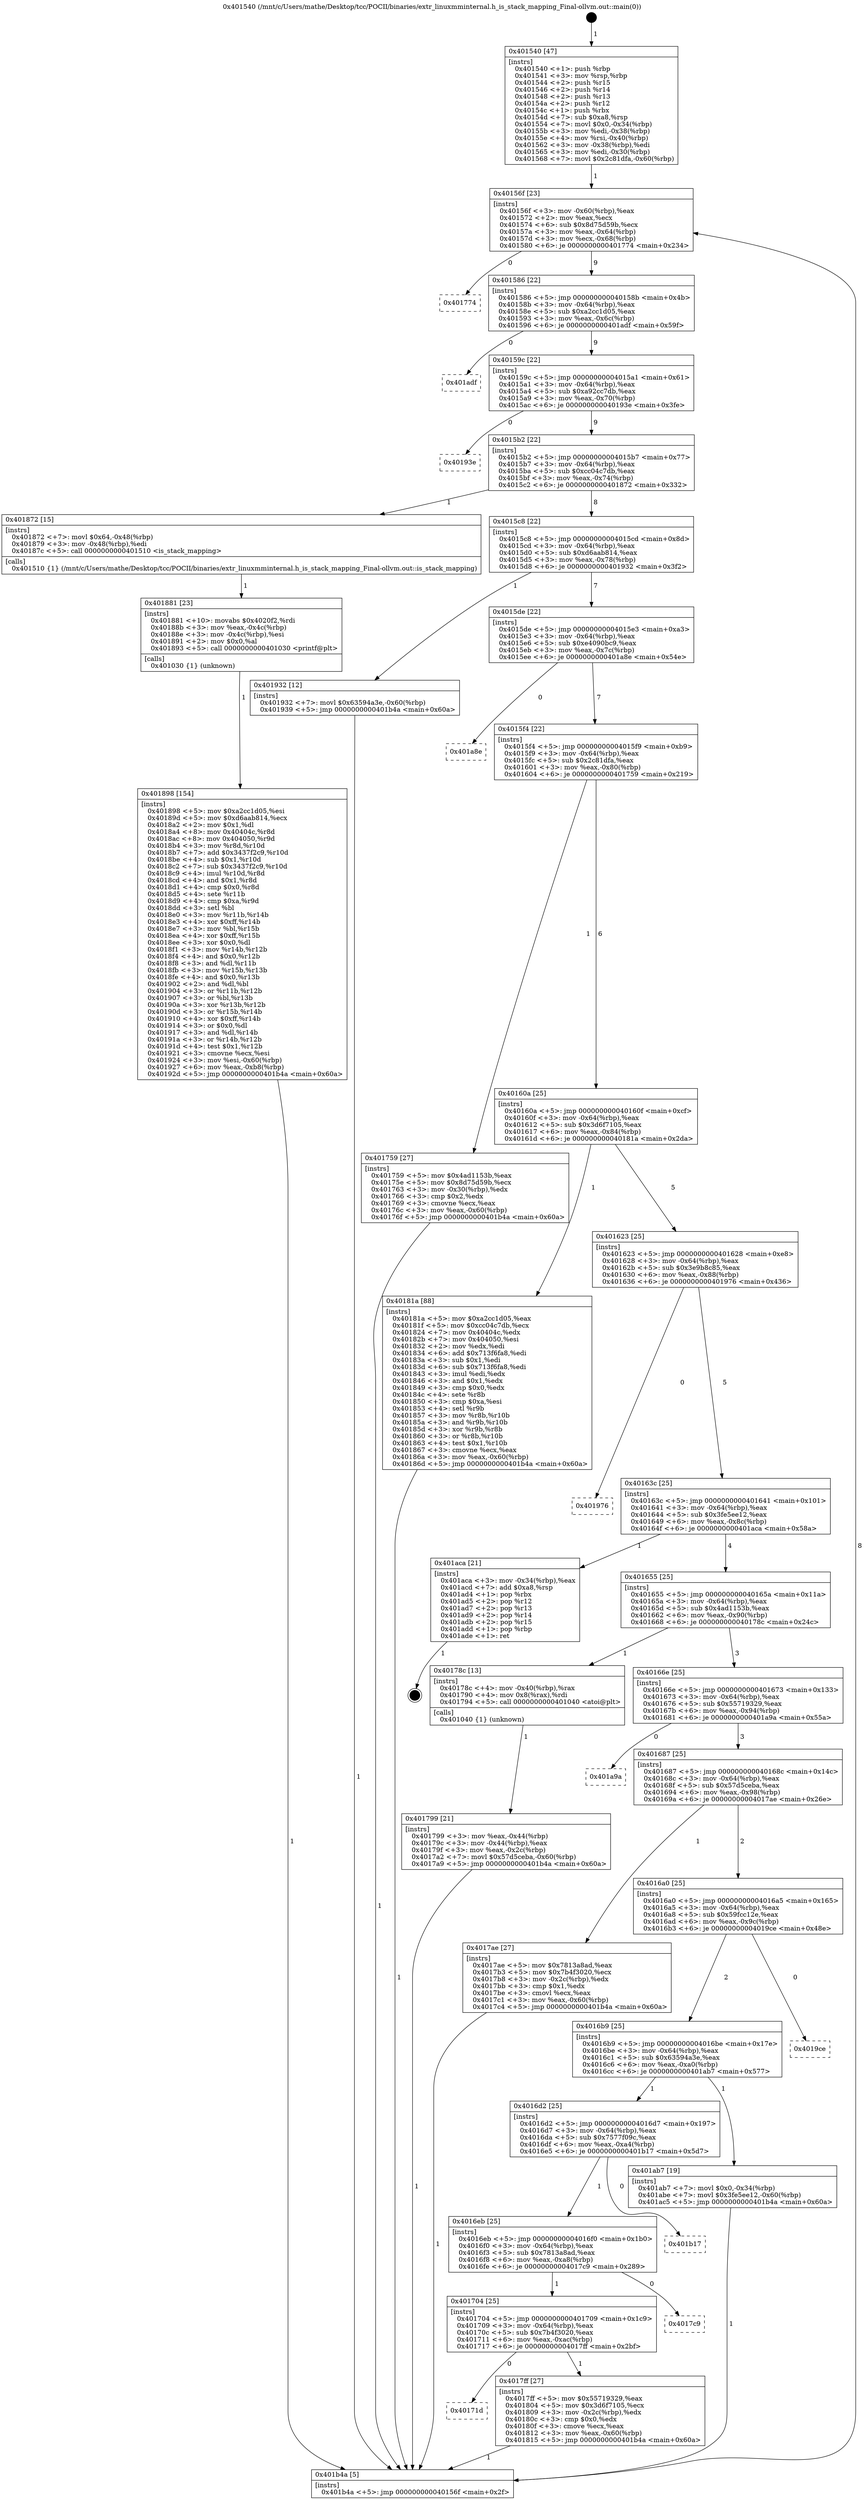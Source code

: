 digraph "0x401540" {
  label = "0x401540 (/mnt/c/Users/mathe/Desktop/tcc/POCII/binaries/extr_linuxmminternal.h_is_stack_mapping_Final-ollvm.out::main(0))"
  labelloc = "t"
  node[shape=record]

  Entry [label="",width=0.3,height=0.3,shape=circle,fillcolor=black,style=filled]
  "0x40156f" [label="{
     0x40156f [23]\l
     | [instrs]\l
     &nbsp;&nbsp;0x40156f \<+3\>: mov -0x60(%rbp),%eax\l
     &nbsp;&nbsp;0x401572 \<+2\>: mov %eax,%ecx\l
     &nbsp;&nbsp;0x401574 \<+6\>: sub $0x8d75d59b,%ecx\l
     &nbsp;&nbsp;0x40157a \<+3\>: mov %eax,-0x64(%rbp)\l
     &nbsp;&nbsp;0x40157d \<+3\>: mov %ecx,-0x68(%rbp)\l
     &nbsp;&nbsp;0x401580 \<+6\>: je 0000000000401774 \<main+0x234\>\l
  }"]
  "0x401774" [label="{
     0x401774\l
  }", style=dashed]
  "0x401586" [label="{
     0x401586 [22]\l
     | [instrs]\l
     &nbsp;&nbsp;0x401586 \<+5\>: jmp 000000000040158b \<main+0x4b\>\l
     &nbsp;&nbsp;0x40158b \<+3\>: mov -0x64(%rbp),%eax\l
     &nbsp;&nbsp;0x40158e \<+5\>: sub $0xa2cc1d05,%eax\l
     &nbsp;&nbsp;0x401593 \<+3\>: mov %eax,-0x6c(%rbp)\l
     &nbsp;&nbsp;0x401596 \<+6\>: je 0000000000401adf \<main+0x59f\>\l
  }"]
  Exit [label="",width=0.3,height=0.3,shape=circle,fillcolor=black,style=filled,peripheries=2]
  "0x401adf" [label="{
     0x401adf\l
  }", style=dashed]
  "0x40159c" [label="{
     0x40159c [22]\l
     | [instrs]\l
     &nbsp;&nbsp;0x40159c \<+5\>: jmp 00000000004015a1 \<main+0x61\>\l
     &nbsp;&nbsp;0x4015a1 \<+3\>: mov -0x64(%rbp),%eax\l
     &nbsp;&nbsp;0x4015a4 \<+5\>: sub $0xa92cc7db,%eax\l
     &nbsp;&nbsp;0x4015a9 \<+3\>: mov %eax,-0x70(%rbp)\l
     &nbsp;&nbsp;0x4015ac \<+6\>: je 000000000040193e \<main+0x3fe\>\l
  }"]
  "0x401898" [label="{
     0x401898 [154]\l
     | [instrs]\l
     &nbsp;&nbsp;0x401898 \<+5\>: mov $0xa2cc1d05,%esi\l
     &nbsp;&nbsp;0x40189d \<+5\>: mov $0xd6aab814,%ecx\l
     &nbsp;&nbsp;0x4018a2 \<+2\>: mov $0x1,%dl\l
     &nbsp;&nbsp;0x4018a4 \<+8\>: mov 0x40404c,%r8d\l
     &nbsp;&nbsp;0x4018ac \<+8\>: mov 0x404050,%r9d\l
     &nbsp;&nbsp;0x4018b4 \<+3\>: mov %r8d,%r10d\l
     &nbsp;&nbsp;0x4018b7 \<+7\>: add $0x3437f2c9,%r10d\l
     &nbsp;&nbsp;0x4018be \<+4\>: sub $0x1,%r10d\l
     &nbsp;&nbsp;0x4018c2 \<+7\>: sub $0x3437f2c9,%r10d\l
     &nbsp;&nbsp;0x4018c9 \<+4\>: imul %r10d,%r8d\l
     &nbsp;&nbsp;0x4018cd \<+4\>: and $0x1,%r8d\l
     &nbsp;&nbsp;0x4018d1 \<+4\>: cmp $0x0,%r8d\l
     &nbsp;&nbsp;0x4018d5 \<+4\>: sete %r11b\l
     &nbsp;&nbsp;0x4018d9 \<+4\>: cmp $0xa,%r9d\l
     &nbsp;&nbsp;0x4018dd \<+3\>: setl %bl\l
     &nbsp;&nbsp;0x4018e0 \<+3\>: mov %r11b,%r14b\l
     &nbsp;&nbsp;0x4018e3 \<+4\>: xor $0xff,%r14b\l
     &nbsp;&nbsp;0x4018e7 \<+3\>: mov %bl,%r15b\l
     &nbsp;&nbsp;0x4018ea \<+4\>: xor $0xff,%r15b\l
     &nbsp;&nbsp;0x4018ee \<+3\>: xor $0x0,%dl\l
     &nbsp;&nbsp;0x4018f1 \<+3\>: mov %r14b,%r12b\l
     &nbsp;&nbsp;0x4018f4 \<+4\>: and $0x0,%r12b\l
     &nbsp;&nbsp;0x4018f8 \<+3\>: and %dl,%r11b\l
     &nbsp;&nbsp;0x4018fb \<+3\>: mov %r15b,%r13b\l
     &nbsp;&nbsp;0x4018fe \<+4\>: and $0x0,%r13b\l
     &nbsp;&nbsp;0x401902 \<+2\>: and %dl,%bl\l
     &nbsp;&nbsp;0x401904 \<+3\>: or %r11b,%r12b\l
     &nbsp;&nbsp;0x401907 \<+3\>: or %bl,%r13b\l
     &nbsp;&nbsp;0x40190a \<+3\>: xor %r13b,%r12b\l
     &nbsp;&nbsp;0x40190d \<+3\>: or %r15b,%r14b\l
     &nbsp;&nbsp;0x401910 \<+4\>: xor $0xff,%r14b\l
     &nbsp;&nbsp;0x401914 \<+3\>: or $0x0,%dl\l
     &nbsp;&nbsp;0x401917 \<+3\>: and %dl,%r14b\l
     &nbsp;&nbsp;0x40191a \<+3\>: or %r14b,%r12b\l
     &nbsp;&nbsp;0x40191d \<+4\>: test $0x1,%r12b\l
     &nbsp;&nbsp;0x401921 \<+3\>: cmovne %ecx,%esi\l
     &nbsp;&nbsp;0x401924 \<+3\>: mov %esi,-0x60(%rbp)\l
     &nbsp;&nbsp;0x401927 \<+6\>: mov %eax,-0xb8(%rbp)\l
     &nbsp;&nbsp;0x40192d \<+5\>: jmp 0000000000401b4a \<main+0x60a\>\l
  }"]
  "0x40193e" [label="{
     0x40193e\l
  }", style=dashed]
  "0x4015b2" [label="{
     0x4015b2 [22]\l
     | [instrs]\l
     &nbsp;&nbsp;0x4015b2 \<+5\>: jmp 00000000004015b7 \<main+0x77\>\l
     &nbsp;&nbsp;0x4015b7 \<+3\>: mov -0x64(%rbp),%eax\l
     &nbsp;&nbsp;0x4015ba \<+5\>: sub $0xcc04c7db,%eax\l
     &nbsp;&nbsp;0x4015bf \<+3\>: mov %eax,-0x74(%rbp)\l
     &nbsp;&nbsp;0x4015c2 \<+6\>: je 0000000000401872 \<main+0x332\>\l
  }"]
  "0x401881" [label="{
     0x401881 [23]\l
     | [instrs]\l
     &nbsp;&nbsp;0x401881 \<+10\>: movabs $0x4020f2,%rdi\l
     &nbsp;&nbsp;0x40188b \<+3\>: mov %eax,-0x4c(%rbp)\l
     &nbsp;&nbsp;0x40188e \<+3\>: mov -0x4c(%rbp),%esi\l
     &nbsp;&nbsp;0x401891 \<+2\>: mov $0x0,%al\l
     &nbsp;&nbsp;0x401893 \<+5\>: call 0000000000401030 \<printf@plt\>\l
     | [calls]\l
     &nbsp;&nbsp;0x401030 \{1\} (unknown)\l
  }"]
  "0x401872" [label="{
     0x401872 [15]\l
     | [instrs]\l
     &nbsp;&nbsp;0x401872 \<+7\>: movl $0x64,-0x48(%rbp)\l
     &nbsp;&nbsp;0x401879 \<+3\>: mov -0x48(%rbp),%edi\l
     &nbsp;&nbsp;0x40187c \<+5\>: call 0000000000401510 \<is_stack_mapping\>\l
     | [calls]\l
     &nbsp;&nbsp;0x401510 \{1\} (/mnt/c/Users/mathe/Desktop/tcc/POCII/binaries/extr_linuxmminternal.h_is_stack_mapping_Final-ollvm.out::is_stack_mapping)\l
  }"]
  "0x4015c8" [label="{
     0x4015c8 [22]\l
     | [instrs]\l
     &nbsp;&nbsp;0x4015c8 \<+5\>: jmp 00000000004015cd \<main+0x8d\>\l
     &nbsp;&nbsp;0x4015cd \<+3\>: mov -0x64(%rbp),%eax\l
     &nbsp;&nbsp;0x4015d0 \<+5\>: sub $0xd6aab814,%eax\l
     &nbsp;&nbsp;0x4015d5 \<+3\>: mov %eax,-0x78(%rbp)\l
     &nbsp;&nbsp;0x4015d8 \<+6\>: je 0000000000401932 \<main+0x3f2\>\l
  }"]
  "0x40171d" [label="{
     0x40171d\l
  }", style=dashed]
  "0x401932" [label="{
     0x401932 [12]\l
     | [instrs]\l
     &nbsp;&nbsp;0x401932 \<+7\>: movl $0x63594a3e,-0x60(%rbp)\l
     &nbsp;&nbsp;0x401939 \<+5\>: jmp 0000000000401b4a \<main+0x60a\>\l
  }"]
  "0x4015de" [label="{
     0x4015de [22]\l
     | [instrs]\l
     &nbsp;&nbsp;0x4015de \<+5\>: jmp 00000000004015e3 \<main+0xa3\>\l
     &nbsp;&nbsp;0x4015e3 \<+3\>: mov -0x64(%rbp),%eax\l
     &nbsp;&nbsp;0x4015e6 \<+5\>: sub $0xe4090bc9,%eax\l
     &nbsp;&nbsp;0x4015eb \<+3\>: mov %eax,-0x7c(%rbp)\l
     &nbsp;&nbsp;0x4015ee \<+6\>: je 0000000000401a8e \<main+0x54e\>\l
  }"]
  "0x4017ff" [label="{
     0x4017ff [27]\l
     | [instrs]\l
     &nbsp;&nbsp;0x4017ff \<+5\>: mov $0x55719329,%eax\l
     &nbsp;&nbsp;0x401804 \<+5\>: mov $0x3d6f7105,%ecx\l
     &nbsp;&nbsp;0x401809 \<+3\>: mov -0x2c(%rbp),%edx\l
     &nbsp;&nbsp;0x40180c \<+3\>: cmp $0x0,%edx\l
     &nbsp;&nbsp;0x40180f \<+3\>: cmove %ecx,%eax\l
     &nbsp;&nbsp;0x401812 \<+3\>: mov %eax,-0x60(%rbp)\l
     &nbsp;&nbsp;0x401815 \<+5\>: jmp 0000000000401b4a \<main+0x60a\>\l
  }"]
  "0x401a8e" [label="{
     0x401a8e\l
  }", style=dashed]
  "0x4015f4" [label="{
     0x4015f4 [22]\l
     | [instrs]\l
     &nbsp;&nbsp;0x4015f4 \<+5\>: jmp 00000000004015f9 \<main+0xb9\>\l
     &nbsp;&nbsp;0x4015f9 \<+3\>: mov -0x64(%rbp),%eax\l
     &nbsp;&nbsp;0x4015fc \<+5\>: sub $0x2c81dfa,%eax\l
     &nbsp;&nbsp;0x401601 \<+3\>: mov %eax,-0x80(%rbp)\l
     &nbsp;&nbsp;0x401604 \<+6\>: je 0000000000401759 \<main+0x219\>\l
  }"]
  "0x401704" [label="{
     0x401704 [25]\l
     | [instrs]\l
     &nbsp;&nbsp;0x401704 \<+5\>: jmp 0000000000401709 \<main+0x1c9\>\l
     &nbsp;&nbsp;0x401709 \<+3\>: mov -0x64(%rbp),%eax\l
     &nbsp;&nbsp;0x40170c \<+5\>: sub $0x7b4f3020,%eax\l
     &nbsp;&nbsp;0x401711 \<+6\>: mov %eax,-0xac(%rbp)\l
     &nbsp;&nbsp;0x401717 \<+6\>: je 00000000004017ff \<main+0x2bf\>\l
  }"]
  "0x401759" [label="{
     0x401759 [27]\l
     | [instrs]\l
     &nbsp;&nbsp;0x401759 \<+5\>: mov $0x4ad1153b,%eax\l
     &nbsp;&nbsp;0x40175e \<+5\>: mov $0x8d75d59b,%ecx\l
     &nbsp;&nbsp;0x401763 \<+3\>: mov -0x30(%rbp),%edx\l
     &nbsp;&nbsp;0x401766 \<+3\>: cmp $0x2,%edx\l
     &nbsp;&nbsp;0x401769 \<+3\>: cmovne %ecx,%eax\l
     &nbsp;&nbsp;0x40176c \<+3\>: mov %eax,-0x60(%rbp)\l
     &nbsp;&nbsp;0x40176f \<+5\>: jmp 0000000000401b4a \<main+0x60a\>\l
  }"]
  "0x40160a" [label="{
     0x40160a [25]\l
     | [instrs]\l
     &nbsp;&nbsp;0x40160a \<+5\>: jmp 000000000040160f \<main+0xcf\>\l
     &nbsp;&nbsp;0x40160f \<+3\>: mov -0x64(%rbp),%eax\l
     &nbsp;&nbsp;0x401612 \<+5\>: sub $0x3d6f7105,%eax\l
     &nbsp;&nbsp;0x401617 \<+6\>: mov %eax,-0x84(%rbp)\l
     &nbsp;&nbsp;0x40161d \<+6\>: je 000000000040181a \<main+0x2da\>\l
  }"]
  "0x401b4a" [label="{
     0x401b4a [5]\l
     | [instrs]\l
     &nbsp;&nbsp;0x401b4a \<+5\>: jmp 000000000040156f \<main+0x2f\>\l
  }"]
  "0x401540" [label="{
     0x401540 [47]\l
     | [instrs]\l
     &nbsp;&nbsp;0x401540 \<+1\>: push %rbp\l
     &nbsp;&nbsp;0x401541 \<+3\>: mov %rsp,%rbp\l
     &nbsp;&nbsp;0x401544 \<+2\>: push %r15\l
     &nbsp;&nbsp;0x401546 \<+2\>: push %r14\l
     &nbsp;&nbsp;0x401548 \<+2\>: push %r13\l
     &nbsp;&nbsp;0x40154a \<+2\>: push %r12\l
     &nbsp;&nbsp;0x40154c \<+1\>: push %rbx\l
     &nbsp;&nbsp;0x40154d \<+7\>: sub $0xa8,%rsp\l
     &nbsp;&nbsp;0x401554 \<+7\>: movl $0x0,-0x34(%rbp)\l
     &nbsp;&nbsp;0x40155b \<+3\>: mov %edi,-0x38(%rbp)\l
     &nbsp;&nbsp;0x40155e \<+4\>: mov %rsi,-0x40(%rbp)\l
     &nbsp;&nbsp;0x401562 \<+3\>: mov -0x38(%rbp),%edi\l
     &nbsp;&nbsp;0x401565 \<+3\>: mov %edi,-0x30(%rbp)\l
     &nbsp;&nbsp;0x401568 \<+7\>: movl $0x2c81dfa,-0x60(%rbp)\l
  }"]
  "0x4017c9" [label="{
     0x4017c9\l
  }", style=dashed]
  "0x40181a" [label="{
     0x40181a [88]\l
     | [instrs]\l
     &nbsp;&nbsp;0x40181a \<+5\>: mov $0xa2cc1d05,%eax\l
     &nbsp;&nbsp;0x40181f \<+5\>: mov $0xcc04c7db,%ecx\l
     &nbsp;&nbsp;0x401824 \<+7\>: mov 0x40404c,%edx\l
     &nbsp;&nbsp;0x40182b \<+7\>: mov 0x404050,%esi\l
     &nbsp;&nbsp;0x401832 \<+2\>: mov %edx,%edi\l
     &nbsp;&nbsp;0x401834 \<+6\>: add $0x713f6fa8,%edi\l
     &nbsp;&nbsp;0x40183a \<+3\>: sub $0x1,%edi\l
     &nbsp;&nbsp;0x40183d \<+6\>: sub $0x713f6fa8,%edi\l
     &nbsp;&nbsp;0x401843 \<+3\>: imul %edi,%edx\l
     &nbsp;&nbsp;0x401846 \<+3\>: and $0x1,%edx\l
     &nbsp;&nbsp;0x401849 \<+3\>: cmp $0x0,%edx\l
     &nbsp;&nbsp;0x40184c \<+4\>: sete %r8b\l
     &nbsp;&nbsp;0x401850 \<+3\>: cmp $0xa,%esi\l
     &nbsp;&nbsp;0x401853 \<+4\>: setl %r9b\l
     &nbsp;&nbsp;0x401857 \<+3\>: mov %r8b,%r10b\l
     &nbsp;&nbsp;0x40185a \<+3\>: and %r9b,%r10b\l
     &nbsp;&nbsp;0x40185d \<+3\>: xor %r9b,%r8b\l
     &nbsp;&nbsp;0x401860 \<+3\>: or %r8b,%r10b\l
     &nbsp;&nbsp;0x401863 \<+4\>: test $0x1,%r10b\l
     &nbsp;&nbsp;0x401867 \<+3\>: cmovne %ecx,%eax\l
     &nbsp;&nbsp;0x40186a \<+3\>: mov %eax,-0x60(%rbp)\l
     &nbsp;&nbsp;0x40186d \<+5\>: jmp 0000000000401b4a \<main+0x60a\>\l
  }"]
  "0x401623" [label="{
     0x401623 [25]\l
     | [instrs]\l
     &nbsp;&nbsp;0x401623 \<+5\>: jmp 0000000000401628 \<main+0xe8\>\l
     &nbsp;&nbsp;0x401628 \<+3\>: mov -0x64(%rbp),%eax\l
     &nbsp;&nbsp;0x40162b \<+5\>: sub $0x3e9b8c85,%eax\l
     &nbsp;&nbsp;0x401630 \<+6\>: mov %eax,-0x88(%rbp)\l
     &nbsp;&nbsp;0x401636 \<+6\>: je 0000000000401976 \<main+0x436\>\l
  }"]
  "0x4016eb" [label="{
     0x4016eb [25]\l
     | [instrs]\l
     &nbsp;&nbsp;0x4016eb \<+5\>: jmp 00000000004016f0 \<main+0x1b0\>\l
     &nbsp;&nbsp;0x4016f0 \<+3\>: mov -0x64(%rbp),%eax\l
     &nbsp;&nbsp;0x4016f3 \<+5\>: sub $0x7813a8ad,%eax\l
     &nbsp;&nbsp;0x4016f8 \<+6\>: mov %eax,-0xa8(%rbp)\l
     &nbsp;&nbsp;0x4016fe \<+6\>: je 00000000004017c9 \<main+0x289\>\l
  }"]
  "0x401976" [label="{
     0x401976\l
  }", style=dashed]
  "0x40163c" [label="{
     0x40163c [25]\l
     | [instrs]\l
     &nbsp;&nbsp;0x40163c \<+5\>: jmp 0000000000401641 \<main+0x101\>\l
     &nbsp;&nbsp;0x401641 \<+3\>: mov -0x64(%rbp),%eax\l
     &nbsp;&nbsp;0x401644 \<+5\>: sub $0x3fe5ee12,%eax\l
     &nbsp;&nbsp;0x401649 \<+6\>: mov %eax,-0x8c(%rbp)\l
     &nbsp;&nbsp;0x40164f \<+6\>: je 0000000000401aca \<main+0x58a\>\l
  }"]
  "0x401b17" [label="{
     0x401b17\l
  }", style=dashed]
  "0x401aca" [label="{
     0x401aca [21]\l
     | [instrs]\l
     &nbsp;&nbsp;0x401aca \<+3\>: mov -0x34(%rbp),%eax\l
     &nbsp;&nbsp;0x401acd \<+7\>: add $0xa8,%rsp\l
     &nbsp;&nbsp;0x401ad4 \<+1\>: pop %rbx\l
     &nbsp;&nbsp;0x401ad5 \<+2\>: pop %r12\l
     &nbsp;&nbsp;0x401ad7 \<+2\>: pop %r13\l
     &nbsp;&nbsp;0x401ad9 \<+2\>: pop %r14\l
     &nbsp;&nbsp;0x401adb \<+2\>: pop %r15\l
     &nbsp;&nbsp;0x401add \<+1\>: pop %rbp\l
     &nbsp;&nbsp;0x401ade \<+1\>: ret\l
  }"]
  "0x401655" [label="{
     0x401655 [25]\l
     | [instrs]\l
     &nbsp;&nbsp;0x401655 \<+5\>: jmp 000000000040165a \<main+0x11a\>\l
     &nbsp;&nbsp;0x40165a \<+3\>: mov -0x64(%rbp),%eax\l
     &nbsp;&nbsp;0x40165d \<+5\>: sub $0x4ad1153b,%eax\l
     &nbsp;&nbsp;0x401662 \<+6\>: mov %eax,-0x90(%rbp)\l
     &nbsp;&nbsp;0x401668 \<+6\>: je 000000000040178c \<main+0x24c\>\l
  }"]
  "0x4016d2" [label="{
     0x4016d2 [25]\l
     | [instrs]\l
     &nbsp;&nbsp;0x4016d2 \<+5\>: jmp 00000000004016d7 \<main+0x197\>\l
     &nbsp;&nbsp;0x4016d7 \<+3\>: mov -0x64(%rbp),%eax\l
     &nbsp;&nbsp;0x4016da \<+5\>: sub $0x7577f09c,%eax\l
     &nbsp;&nbsp;0x4016df \<+6\>: mov %eax,-0xa4(%rbp)\l
     &nbsp;&nbsp;0x4016e5 \<+6\>: je 0000000000401b17 \<main+0x5d7\>\l
  }"]
  "0x40178c" [label="{
     0x40178c [13]\l
     | [instrs]\l
     &nbsp;&nbsp;0x40178c \<+4\>: mov -0x40(%rbp),%rax\l
     &nbsp;&nbsp;0x401790 \<+4\>: mov 0x8(%rax),%rdi\l
     &nbsp;&nbsp;0x401794 \<+5\>: call 0000000000401040 \<atoi@plt\>\l
     | [calls]\l
     &nbsp;&nbsp;0x401040 \{1\} (unknown)\l
  }"]
  "0x40166e" [label="{
     0x40166e [25]\l
     | [instrs]\l
     &nbsp;&nbsp;0x40166e \<+5\>: jmp 0000000000401673 \<main+0x133\>\l
     &nbsp;&nbsp;0x401673 \<+3\>: mov -0x64(%rbp),%eax\l
     &nbsp;&nbsp;0x401676 \<+5\>: sub $0x55719329,%eax\l
     &nbsp;&nbsp;0x40167b \<+6\>: mov %eax,-0x94(%rbp)\l
     &nbsp;&nbsp;0x401681 \<+6\>: je 0000000000401a9a \<main+0x55a\>\l
  }"]
  "0x401799" [label="{
     0x401799 [21]\l
     | [instrs]\l
     &nbsp;&nbsp;0x401799 \<+3\>: mov %eax,-0x44(%rbp)\l
     &nbsp;&nbsp;0x40179c \<+3\>: mov -0x44(%rbp),%eax\l
     &nbsp;&nbsp;0x40179f \<+3\>: mov %eax,-0x2c(%rbp)\l
     &nbsp;&nbsp;0x4017a2 \<+7\>: movl $0x57d5ceba,-0x60(%rbp)\l
     &nbsp;&nbsp;0x4017a9 \<+5\>: jmp 0000000000401b4a \<main+0x60a\>\l
  }"]
  "0x401ab7" [label="{
     0x401ab7 [19]\l
     | [instrs]\l
     &nbsp;&nbsp;0x401ab7 \<+7\>: movl $0x0,-0x34(%rbp)\l
     &nbsp;&nbsp;0x401abe \<+7\>: movl $0x3fe5ee12,-0x60(%rbp)\l
     &nbsp;&nbsp;0x401ac5 \<+5\>: jmp 0000000000401b4a \<main+0x60a\>\l
  }"]
  "0x401a9a" [label="{
     0x401a9a\l
  }", style=dashed]
  "0x401687" [label="{
     0x401687 [25]\l
     | [instrs]\l
     &nbsp;&nbsp;0x401687 \<+5\>: jmp 000000000040168c \<main+0x14c\>\l
     &nbsp;&nbsp;0x40168c \<+3\>: mov -0x64(%rbp),%eax\l
     &nbsp;&nbsp;0x40168f \<+5\>: sub $0x57d5ceba,%eax\l
     &nbsp;&nbsp;0x401694 \<+6\>: mov %eax,-0x98(%rbp)\l
     &nbsp;&nbsp;0x40169a \<+6\>: je 00000000004017ae \<main+0x26e\>\l
  }"]
  "0x4016b9" [label="{
     0x4016b9 [25]\l
     | [instrs]\l
     &nbsp;&nbsp;0x4016b9 \<+5\>: jmp 00000000004016be \<main+0x17e\>\l
     &nbsp;&nbsp;0x4016be \<+3\>: mov -0x64(%rbp),%eax\l
     &nbsp;&nbsp;0x4016c1 \<+5\>: sub $0x63594a3e,%eax\l
     &nbsp;&nbsp;0x4016c6 \<+6\>: mov %eax,-0xa0(%rbp)\l
     &nbsp;&nbsp;0x4016cc \<+6\>: je 0000000000401ab7 \<main+0x577\>\l
  }"]
  "0x4017ae" [label="{
     0x4017ae [27]\l
     | [instrs]\l
     &nbsp;&nbsp;0x4017ae \<+5\>: mov $0x7813a8ad,%eax\l
     &nbsp;&nbsp;0x4017b3 \<+5\>: mov $0x7b4f3020,%ecx\l
     &nbsp;&nbsp;0x4017b8 \<+3\>: mov -0x2c(%rbp),%edx\l
     &nbsp;&nbsp;0x4017bb \<+3\>: cmp $0x1,%edx\l
     &nbsp;&nbsp;0x4017be \<+3\>: cmovl %ecx,%eax\l
     &nbsp;&nbsp;0x4017c1 \<+3\>: mov %eax,-0x60(%rbp)\l
     &nbsp;&nbsp;0x4017c4 \<+5\>: jmp 0000000000401b4a \<main+0x60a\>\l
  }"]
  "0x4016a0" [label="{
     0x4016a0 [25]\l
     | [instrs]\l
     &nbsp;&nbsp;0x4016a0 \<+5\>: jmp 00000000004016a5 \<main+0x165\>\l
     &nbsp;&nbsp;0x4016a5 \<+3\>: mov -0x64(%rbp),%eax\l
     &nbsp;&nbsp;0x4016a8 \<+5\>: sub $0x59fcc12e,%eax\l
     &nbsp;&nbsp;0x4016ad \<+6\>: mov %eax,-0x9c(%rbp)\l
     &nbsp;&nbsp;0x4016b3 \<+6\>: je 00000000004019ce \<main+0x48e\>\l
  }"]
  "0x4019ce" [label="{
     0x4019ce\l
  }", style=dashed]
  Entry -> "0x401540" [label=" 1"]
  "0x40156f" -> "0x401774" [label=" 0"]
  "0x40156f" -> "0x401586" [label=" 9"]
  "0x401aca" -> Exit [label=" 1"]
  "0x401586" -> "0x401adf" [label=" 0"]
  "0x401586" -> "0x40159c" [label=" 9"]
  "0x401ab7" -> "0x401b4a" [label=" 1"]
  "0x40159c" -> "0x40193e" [label=" 0"]
  "0x40159c" -> "0x4015b2" [label=" 9"]
  "0x401932" -> "0x401b4a" [label=" 1"]
  "0x4015b2" -> "0x401872" [label=" 1"]
  "0x4015b2" -> "0x4015c8" [label=" 8"]
  "0x401898" -> "0x401b4a" [label=" 1"]
  "0x4015c8" -> "0x401932" [label=" 1"]
  "0x4015c8" -> "0x4015de" [label=" 7"]
  "0x401881" -> "0x401898" [label=" 1"]
  "0x4015de" -> "0x401a8e" [label=" 0"]
  "0x4015de" -> "0x4015f4" [label=" 7"]
  "0x401872" -> "0x401881" [label=" 1"]
  "0x4015f4" -> "0x401759" [label=" 1"]
  "0x4015f4" -> "0x40160a" [label=" 6"]
  "0x401759" -> "0x401b4a" [label=" 1"]
  "0x401540" -> "0x40156f" [label=" 1"]
  "0x401b4a" -> "0x40156f" [label=" 8"]
  "0x4017ff" -> "0x401b4a" [label=" 1"]
  "0x40160a" -> "0x40181a" [label=" 1"]
  "0x40160a" -> "0x401623" [label=" 5"]
  "0x401704" -> "0x40171d" [label=" 0"]
  "0x401623" -> "0x401976" [label=" 0"]
  "0x401623" -> "0x40163c" [label=" 5"]
  "0x40181a" -> "0x401b4a" [label=" 1"]
  "0x40163c" -> "0x401aca" [label=" 1"]
  "0x40163c" -> "0x401655" [label=" 4"]
  "0x4016eb" -> "0x401704" [label=" 1"]
  "0x401655" -> "0x40178c" [label=" 1"]
  "0x401655" -> "0x40166e" [label=" 3"]
  "0x40178c" -> "0x401799" [label=" 1"]
  "0x401799" -> "0x401b4a" [label=" 1"]
  "0x401704" -> "0x4017ff" [label=" 1"]
  "0x40166e" -> "0x401a9a" [label=" 0"]
  "0x40166e" -> "0x401687" [label=" 3"]
  "0x4016d2" -> "0x4016eb" [label=" 1"]
  "0x401687" -> "0x4017ae" [label=" 1"]
  "0x401687" -> "0x4016a0" [label=" 2"]
  "0x4017ae" -> "0x401b4a" [label=" 1"]
  "0x4016eb" -> "0x4017c9" [label=" 0"]
  "0x4016a0" -> "0x4019ce" [label=" 0"]
  "0x4016a0" -> "0x4016b9" [label=" 2"]
  "0x4016d2" -> "0x401b17" [label=" 0"]
  "0x4016b9" -> "0x401ab7" [label=" 1"]
  "0x4016b9" -> "0x4016d2" [label=" 1"]
}
